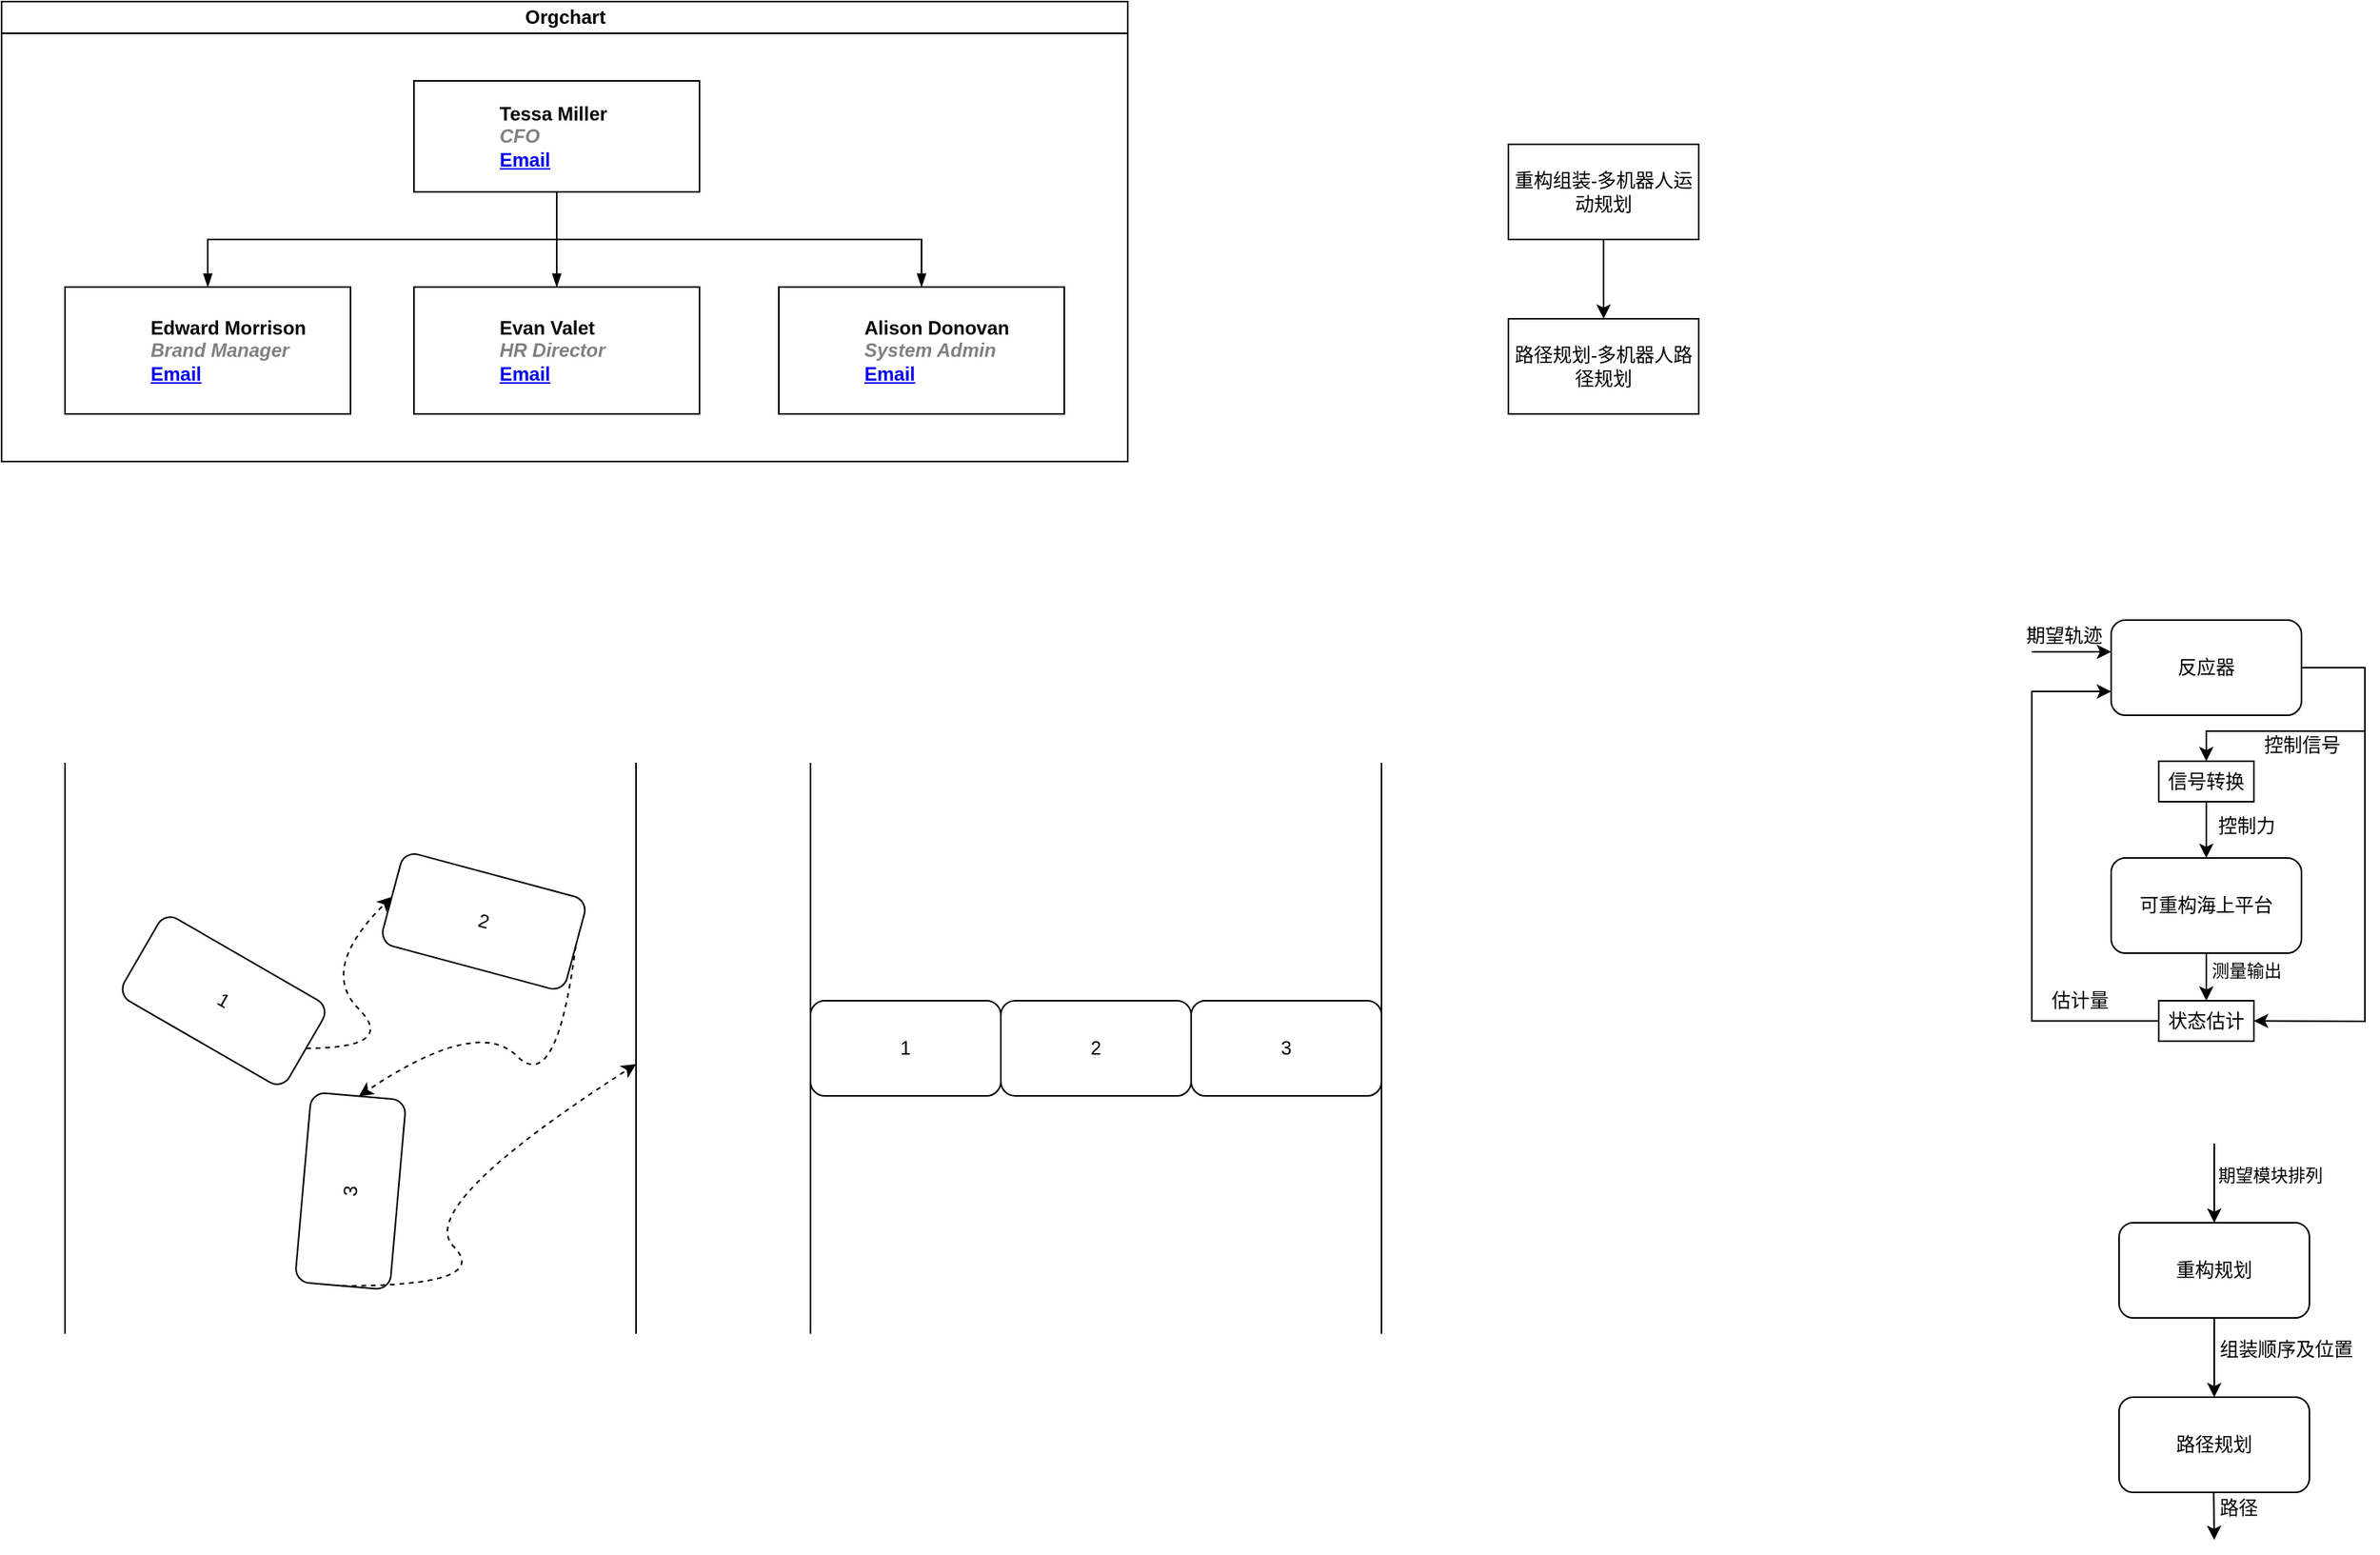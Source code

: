 <mxfile version="14.4.5" type="github">
  <diagram id="prtHgNgQTEPvFCAcTncT" name="Page-1">
    <mxGraphModel dx="307" dy="446" grid="1" gridSize="10" guides="1" tooltips="1" connect="1" arrows="1" fold="1" page="1" pageScale="1" pageWidth="827" pageHeight="1169" math="0" shadow="0">
      <root>
        <mxCell id="0" />
        <mxCell id="1" parent="0" />
        <mxCell id="dNxyNK7c78bLwvsdeMH5-11" value="Orgchart" style="swimlane;html=1;startSize=20;horizontal=1;containerType=tree;glass=0;" parent="1" vertex="1">
          <mxGeometry x="40" y="80" width="710" height="290" as="geometry" />
        </mxCell>
        <UserObject label="%name%&lt;br&gt;&lt;i style=&quot;color: gray&quot;&gt;%position%&lt;/i&gt;&lt;br&gt;&lt;a href=&quot;mailto:%email%&quot;&gt;Email&lt;/a&gt;" name="Tessa Miller" position="CFO" location="Office 1" email="me@example.com" placeholders="1" link="https://www.draw.io" id="dNxyNK7c78bLwvsdeMH5-12">
          <mxCell style="label;image=https://cdn3.iconfinder.com/data/icons/user-avatars-1/512/users-3-128.png;whiteSpace=wrap;html=1;rounded=0;glass=0;treeMoving=1;treeFolding=1;" parent="dNxyNK7c78bLwvsdeMH5-11" vertex="1">
            <mxGeometry x="260" y="50" width="180" height="70" as="geometry" />
          </mxCell>
        </UserObject>
        <mxCell id="dNxyNK7c78bLwvsdeMH5-13" value="" style="endArrow=blockThin;endFill=1;fontSize=11;edgeStyle=elbowEdgeStyle;elbow=vertical;rounded=0;" parent="dNxyNK7c78bLwvsdeMH5-11" source="dNxyNK7c78bLwvsdeMH5-12" target="dNxyNK7c78bLwvsdeMH5-14" edge="1">
          <mxGeometry relative="1" as="geometry" />
        </mxCell>
        <UserObject label="%name%&lt;br&gt;&lt;i style=&quot;color: gray&quot;&gt;%position%&lt;/i&gt;&lt;br&gt;&lt;a href=&quot;mailto:%email%&quot;&gt;Email&lt;/a&gt;" name="Edward Morrison" position="Brand Manager" location="Office 2" email="me@example.com" placeholders="1" link="https://www.draw.io" id="dNxyNK7c78bLwvsdeMH5-14">
          <mxCell style="label;image=https://cdn3.iconfinder.com/data/icons/user-avatars-1/512/users-10-3-128.png;whiteSpace=wrap;html=1;rounded=0;glass=0;treeFolding=1;treeMoving=1;" parent="dNxyNK7c78bLwvsdeMH5-11" vertex="1">
            <mxGeometry x="40" y="180" width="180" height="80" as="geometry" />
          </mxCell>
        </UserObject>
        <mxCell id="dNxyNK7c78bLwvsdeMH5-15" value="" style="endArrow=blockThin;endFill=1;fontSize=11;edgeStyle=elbowEdgeStyle;elbow=vertical;rounded=0;" parent="dNxyNK7c78bLwvsdeMH5-11" source="dNxyNK7c78bLwvsdeMH5-12" target="dNxyNK7c78bLwvsdeMH5-16" edge="1">
          <mxGeometry relative="1" as="geometry" />
        </mxCell>
        <UserObject label="%name%&lt;br&gt;&lt;i style=&quot;color: gray&quot;&gt;%position%&lt;/i&gt;&lt;br&gt;&lt;a href=&quot;mailto:%email%&quot;&gt;Email&lt;/a&gt;" name="Evan Valet" position="HR Director" location="Office 4" email="me@example.com" placeholders="1" link="https://www.draw.io" id="dNxyNK7c78bLwvsdeMH5-16">
          <mxCell style="label;image=https://cdn3.iconfinder.com/data/icons/user-avatars-1/512/users-9-2-128.png;whiteSpace=wrap;html=1;rounded=0;glass=0;treeFolding=1;treeMoving=1;" parent="dNxyNK7c78bLwvsdeMH5-11" vertex="1">
            <mxGeometry x="260" y="180" width="180" height="80" as="geometry" />
          </mxCell>
        </UserObject>
        <mxCell id="dNxyNK7c78bLwvsdeMH5-17" value="" style="endArrow=blockThin;endFill=1;fontSize=11;edgeStyle=elbowEdgeStyle;elbow=vertical;rounded=0;" parent="dNxyNK7c78bLwvsdeMH5-11" source="dNxyNK7c78bLwvsdeMH5-12" target="dNxyNK7c78bLwvsdeMH5-18" edge="1">
          <mxGeometry relative="1" as="geometry" />
        </mxCell>
        <UserObject label="%name%&lt;br&gt;&lt;i style=&quot;color: gray&quot;&gt;%position%&lt;/i&gt;&lt;br&gt;&lt;a href=&quot;mailto:%email%&quot;&gt;Email&lt;/a&gt;" name="Alison Donovan" position="System Admin" location="Office 3" email="me@example.com" placeholders="1" link="https://www.draw.io" id="dNxyNK7c78bLwvsdeMH5-18">
          <mxCell style="label;image=https://cdn3.iconfinder.com/data/icons/user-avatars-1/512/users-2-128.png;whiteSpace=wrap;html=1;rounded=0;glass=0;" parent="dNxyNK7c78bLwvsdeMH5-11" vertex="1">
            <mxGeometry x="490" y="180" width="180" height="80" as="geometry" />
          </mxCell>
        </UserObject>
        <mxCell id="sG3O2WjBqksO7i2uvCF_-1" value="1" style="rounded=1;whiteSpace=wrap;html=1;rotation=30;" parent="1" vertex="1">
          <mxGeometry x="120" y="680" width="120" height="60" as="geometry" />
        </mxCell>
        <mxCell id="sG3O2WjBqksO7i2uvCF_-3" value="2" style="rounded=1;whiteSpace=wrap;html=1;rotation=15;" parent="1" vertex="1">
          <mxGeometry x="284" y="630" width="120" height="60" as="geometry" />
        </mxCell>
        <mxCell id="sG3O2WjBqksO7i2uvCF_-4" value="3" style="rounded=1;whiteSpace=wrap;html=1;rotation=-85;" parent="1" vertex="1">
          <mxGeometry x="200" y="800" width="120" height="60" as="geometry" />
        </mxCell>
        <mxCell id="sG3O2WjBqksO7i2uvCF_-5" value="" style="endArrow=none;html=1;" parent="1" edge="1">
          <mxGeometry width="50" height="50" relative="1" as="geometry">
            <mxPoint x="80" y="920" as="sourcePoint" />
            <mxPoint x="80" y="560" as="targetPoint" />
          </mxGeometry>
        </mxCell>
        <mxCell id="sG3O2WjBqksO7i2uvCF_-6" value="" style="endArrow=none;html=1;" parent="1" edge="1">
          <mxGeometry width="50" height="50" relative="1" as="geometry">
            <mxPoint x="440" y="920" as="sourcePoint" />
            <mxPoint x="440" y="560" as="targetPoint" />
          </mxGeometry>
        </mxCell>
        <mxCell id="sG3O2WjBqksO7i2uvCF_-8" value="1" style="rounded=1;whiteSpace=wrap;html=1;" parent="1" vertex="1">
          <mxGeometry x="550" y="710" width="120" height="60" as="geometry" />
        </mxCell>
        <mxCell id="sG3O2WjBqksO7i2uvCF_-9" value="2" style="rounded=1;whiteSpace=wrap;html=1;" parent="1" vertex="1">
          <mxGeometry x="670" y="710" width="120" height="60" as="geometry" />
        </mxCell>
        <mxCell id="sG3O2WjBqksO7i2uvCF_-10" value="3" style="rounded=1;whiteSpace=wrap;html=1;" parent="1" vertex="1">
          <mxGeometry x="790" y="710" width="120" height="60" as="geometry" />
        </mxCell>
        <mxCell id="sG3O2WjBqksO7i2uvCF_-11" value="" style="endArrow=none;html=1;" parent="1" edge="1">
          <mxGeometry width="50" height="50" relative="1" as="geometry">
            <mxPoint x="550" y="920" as="sourcePoint" />
            <mxPoint x="550" y="560" as="targetPoint" />
          </mxGeometry>
        </mxCell>
        <mxCell id="sG3O2WjBqksO7i2uvCF_-12" value="" style="endArrow=none;html=1;" parent="1" edge="1">
          <mxGeometry width="50" height="50" relative="1" as="geometry">
            <mxPoint x="910" y="920" as="sourcePoint" />
            <mxPoint x="910" y="560" as="targetPoint" />
          </mxGeometry>
        </mxCell>
        <mxCell id="sG3O2WjBqksO7i2uvCF_-13" value="" style="curved=1;endArrow=classic;html=1;entryX=0;entryY=0.5;entryDx=0;entryDy=0;exitX=1;exitY=0.5;exitDx=0;exitDy=0;dashed=1;" parent="1" source="sG3O2WjBqksO7i2uvCF_-1" target="sG3O2WjBqksO7i2uvCF_-3" edge="1">
          <mxGeometry width="50" height="50" relative="1" as="geometry">
            <mxPoint x="240" y="740" as="sourcePoint" />
            <mxPoint x="290" y="690" as="targetPoint" />
            <Array as="points">
              <mxPoint x="290" y="740" />
              <mxPoint x="240" y="690" />
            </Array>
          </mxGeometry>
        </mxCell>
        <mxCell id="sG3O2WjBqksO7i2uvCF_-14" value="" style="curved=1;endArrow=classic;html=1;dashed=1;exitX=1;exitY=0.5;exitDx=0;exitDy=0;entryX=1;entryY=0.5;entryDx=0;entryDy=0;" parent="1" source="sG3O2WjBqksO7i2uvCF_-3" target="sG3O2WjBqksO7i2uvCF_-4" edge="1">
          <mxGeometry width="50" height="50" relative="1" as="geometry">
            <mxPoint x="340" y="770" as="sourcePoint" />
            <mxPoint x="390" y="720" as="targetPoint" />
            <Array as="points">
              <mxPoint x="390" y="770" />
              <mxPoint x="340" y="720" />
            </Array>
          </mxGeometry>
        </mxCell>
        <mxCell id="sG3O2WjBqksO7i2uvCF_-17" value="" style="curved=1;endArrow=classic;html=1;dashed=1;exitX=0;exitY=0.5;exitDx=0;exitDy=0;" parent="1" source="sG3O2WjBqksO7i2uvCF_-4" edge="1">
          <mxGeometry width="50" height="50" relative="1" as="geometry">
            <mxPoint x="300" y="890" as="sourcePoint" />
            <mxPoint x="440" y="750" as="targetPoint" />
            <Array as="points">
              <mxPoint x="350" y="890" />
              <mxPoint x="300" y="840" />
            </Array>
          </mxGeometry>
        </mxCell>
        <mxCell id="i-2yB-q4deBWTwHz-fkO-3" value="路径规划-多机器人路径规划" style="rounded=0;whiteSpace=wrap;html=1;" parent="1" vertex="1">
          <mxGeometry x="990" y="280" width="120" height="60" as="geometry" />
        </mxCell>
        <mxCell id="i-2yB-q4deBWTwHz-fkO-4" value="重构组装-多机器人运动规划" style="rounded=0;whiteSpace=wrap;html=1;" parent="1" vertex="1">
          <mxGeometry x="990" y="170" width="120" height="60" as="geometry" />
        </mxCell>
        <mxCell id="i-2yB-q4deBWTwHz-fkO-5" value="" style="endArrow=classic;html=1;exitX=0.5;exitY=1;exitDx=0;exitDy=0;entryX=0.5;entryY=0;entryDx=0;entryDy=0;" parent="1" source="i-2yB-q4deBWTwHz-fkO-4" target="i-2yB-q4deBWTwHz-fkO-3" edge="1">
          <mxGeometry width="50" height="50" relative="1" as="geometry">
            <mxPoint x="1020" y="360" as="sourcePoint" />
            <mxPoint x="1070" y="310" as="targetPoint" />
          </mxGeometry>
        </mxCell>
        <mxCell id="R-p-HZD9Jhe1TzLBUQ3K-1" value="反应器" style="rounded=1;whiteSpace=wrap;html=1;" vertex="1" parent="1">
          <mxGeometry x="1370" y="470" width="120" height="60" as="geometry" />
        </mxCell>
        <mxCell id="R-p-HZD9Jhe1TzLBUQ3K-2" value="可重构海上平台" style="rounded=1;whiteSpace=wrap;html=1;" vertex="1" parent="1">
          <mxGeometry x="1370" y="620" width="120" height="60" as="geometry" />
        </mxCell>
        <mxCell id="R-p-HZD9Jhe1TzLBUQ3K-3" value="信号转换" style="rounded=0;whiteSpace=wrap;html=1;" vertex="1" parent="1">
          <mxGeometry x="1400" y="559" width="60" height="25.5" as="geometry" />
        </mxCell>
        <mxCell id="R-p-HZD9Jhe1TzLBUQ3K-7" style="edgeStyle=orthogonalEdgeStyle;rounded=0;orthogonalLoop=1;jettySize=auto;html=1;exitX=0;exitY=0.5;exitDx=0;exitDy=0;entryX=0;entryY=0.75;entryDx=0;entryDy=0;" edge="1" parent="1" source="R-p-HZD9Jhe1TzLBUQ3K-4" target="R-p-HZD9Jhe1TzLBUQ3K-1">
          <mxGeometry relative="1" as="geometry">
            <Array as="points">
              <mxPoint x="1320" y="723" />
              <mxPoint x="1320" y="515" />
            </Array>
          </mxGeometry>
        </mxCell>
        <mxCell id="R-p-HZD9Jhe1TzLBUQ3K-4" value="状态估计" style="rounded=0;whiteSpace=wrap;html=1;" vertex="1" parent="1">
          <mxGeometry x="1400" y="710" width="60" height="25.5" as="geometry" />
        </mxCell>
        <mxCell id="R-p-HZD9Jhe1TzLBUQ3K-5" value="" style="endArrow=classic;html=1;" edge="1" parent="1">
          <mxGeometry width="50" height="50" relative="1" as="geometry">
            <mxPoint x="1320" y="490" as="sourcePoint" />
            <mxPoint x="1370" y="490" as="targetPoint" />
          </mxGeometry>
        </mxCell>
        <mxCell id="R-p-HZD9Jhe1TzLBUQ3K-14" value="" style="endArrow=classic;html=1;entryX=1;entryY=0.5;entryDx=0;entryDy=0;exitX=1;exitY=0.5;exitDx=0;exitDy=0;rounded=0;" edge="1" parent="1" source="R-p-HZD9Jhe1TzLBUQ3K-1" target="R-p-HZD9Jhe1TzLBUQ3K-4">
          <mxGeometry width="50" height="50" relative="1" as="geometry">
            <mxPoint x="1540" y="723" as="sourcePoint" />
            <mxPoint x="1530" y="720" as="targetPoint" />
            <Array as="points">
              <mxPoint x="1530" y="500" />
              <mxPoint x="1530" y="723" />
            </Array>
          </mxGeometry>
        </mxCell>
        <mxCell id="R-p-HZD9Jhe1TzLBUQ3K-15" value="" style="endArrow=classic;html=1;entryX=0.5;entryY=0;entryDx=0;entryDy=0;rounded=0;" edge="1" parent="1" target="R-p-HZD9Jhe1TzLBUQ3K-3">
          <mxGeometry width="50" height="50" relative="1" as="geometry">
            <mxPoint x="1530" y="540" as="sourcePoint" />
            <mxPoint x="1510" y="560" as="targetPoint" />
            <Array as="points">
              <mxPoint x="1430" y="540" />
            </Array>
          </mxGeometry>
        </mxCell>
        <mxCell id="R-p-HZD9Jhe1TzLBUQ3K-16" value="" style="endArrow=classic;html=1;exitX=0.5;exitY=1;exitDx=0;exitDy=0;entryX=0.5;entryY=0;entryDx=0;entryDy=0;" edge="1" parent="1" source="R-p-HZD9Jhe1TzLBUQ3K-3" target="R-p-HZD9Jhe1TzLBUQ3K-2">
          <mxGeometry width="50" height="50" relative="1" as="geometry">
            <mxPoint x="1430" y="660" as="sourcePoint" />
            <mxPoint x="1480" y="610" as="targetPoint" />
          </mxGeometry>
        </mxCell>
        <mxCell id="R-p-HZD9Jhe1TzLBUQ3K-17" value="" style="endArrow=classic;html=1;exitX=0.5;exitY=1;exitDx=0;exitDy=0;entryX=0.5;entryY=0;entryDx=0;entryDy=0;" edge="1" parent="1" source="R-p-HZD9Jhe1TzLBUQ3K-2" target="R-p-HZD9Jhe1TzLBUQ3K-4">
          <mxGeometry width="50" height="50" relative="1" as="geometry">
            <mxPoint x="1430" y="660" as="sourcePoint" />
            <mxPoint x="1480" y="610" as="targetPoint" />
          </mxGeometry>
        </mxCell>
        <mxCell id="R-p-HZD9Jhe1TzLBUQ3K-21" value="测量输出" style="edgeLabel;html=1;align=center;verticalAlign=middle;resizable=0;points=[];" vertex="1" connectable="0" parent="R-p-HZD9Jhe1TzLBUQ3K-17">
          <mxGeometry x="-0.296" y="1" relative="1" as="geometry">
            <mxPoint x="24" as="offset" />
          </mxGeometry>
        </mxCell>
        <mxCell id="R-p-HZD9Jhe1TzLBUQ3K-18" value="期望轨迹" style="text;html=1;align=center;verticalAlign=middle;resizable=0;points=[];autosize=1;" vertex="1" parent="1">
          <mxGeometry x="1310" y="470" width="60" height="20" as="geometry" />
        </mxCell>
        <mxCell id="R-p-HZD9Jhe1TzLBUQ3K-19" value="控制信号" style="text;html=1;align=center;verticalAlign=middle;resizable=0;points=[];autosize=1;" vertex="1" parent="1">
          <mxGeometry x="1460" y="539" width="60" height="20" as="geometry" />
        </mxCell>
        <mxCell id="R-p-HZD9Jhe1TzLBUQ3K-20" value="控制力" style="text;html=1;align=center;verticalAlign=middle;resizable=0;points=[];autosize=1;" vertex="1" parent="1">
          <mxGeometry x="1430" y="590" width="50" height="20" as="geometry" />
        </mxCell>
        <mxCell id="R-p-HZD9Jhe1TzLBUQ3K-22" value="估计量" style="text;html=1;align=center;verticalAlign=middle;resizable=0;points=[];autosize=1;" vertex="1" parent="1">
          <mxGeometry x="1325" y="700" width="50" height="20" as="geometry" />
        </mxCell>
        <mxCell id="R-p-HZD9Jhe1TzLBUQ3K-28" style="edgeStyle=orthogonalEdgeStyle;rounded=0;orthogonalLoop=1;jettySize=auto;html=1;exitX=0.5;exitY=1;exitDx=0;exitDy=0;entryX=0.5;entryY=0;entryDx=0;entryDy=0;" edge="1" parent="1" source="R-p-HZD9Jhe1TzLBUQ3K-23" target="R-p-HZD9Jhe1TzLBUQ3K-24">
          <mxGeometry relative="1" as="geometry" />
        </mxCell>
        <mxCell id="R-p-HZD9Jhe1TzLBUQ3K-23" value="重构规划" style="rounded=1;whiteSpace=wrap;html=1;" vertex="1" parent="1">
          <mxGeometry x="1375" y="850" width="120" height="60" as="geometry" />
        </mxCell>
        <mxCell id="R-p-HZD9Jhe1TzLBUQ3K-24" value="路径规划" style="rounded=1;whiteSpace=wrap;html=1;" vertex="1" parent="1">
          <mxGeometry x="1375" y="960" width="120" height="60" as="geometry" />
        </mxCell>
        <mxCell id="R-p-HZD9Jhe1TzLBUQ3K-25" value="" style="endArrow=classic;html=1;entryX=0.5;entryY=0;entryDx=0;entryDy=0;" edge="1" parent="1" target="R-p-HZD9Jhe1TzLBUQ3K-23">
          <mxGeometry width="50" height="50" relative="1" as="geometry">
            <mxPoint x="1435" y="800" as="sourcePoint" />
            <mxPoint x="1460" y="750" as="targetPoint" />
          </mxGeometry>
        </mxCell>
        <mxCell id="R-p-HZD9Jhe1TzLBUQ3K-26" value="期望模块排列" style="edgeLabel;html=1;align=center;verticalAlign=middle;resizable=0;points=[];" vertex="1" connectable="0" parent="R-p-HZD9Jhe1TzLBUQ3K-25">
          <mxGeometry x="0.388" relative="1" as="geometry">
            <mxPoint x="35" y="-14.48" as="offset" />
          </mxGeometry>
        </mxCell>
        <mxCell id="R-p-HZD9Jhe1TzLBUQ3K-27" value="" style="endArrow=classic;html=1;" edge="1" parent="1">
          <mxGeometry width="50" height="50" relative="1" as="geometry">
            <mxPoint x="1434.66" y="1020" as="sourcePoint" />
            <mxPoint x="1435" y="1050" as="targetPoint" />
          </mxGeometry>
        </mxCell>
        <mxCell id="R-p-HZD9Jhe1TzLBUQ3K-29" value="路径" style="text;html=1;align=center;verticalAlign=middle;resizable=0;points=[];autosize=1;" vertex="1" parent="1">
          <mxGeometry x="1430" y="1020" width="40" height="20" as="geometry" />
        </mxCell>
        <mxCell id="R-p-HZD9Jhe1TzLBUQ3K-31" value="组装顺序及位置" style="text;html=1;align=center;verticalAlign=middle;resizable=0;points=[];autosize=1;" vertex="1" parent="1">
          <mxGeometry x="1430" y="920" width="100" height="20" as="geometry" />
        </mxCell>
      </root>
    </mxGraphModel>
  </diagram>
</mxfile>
